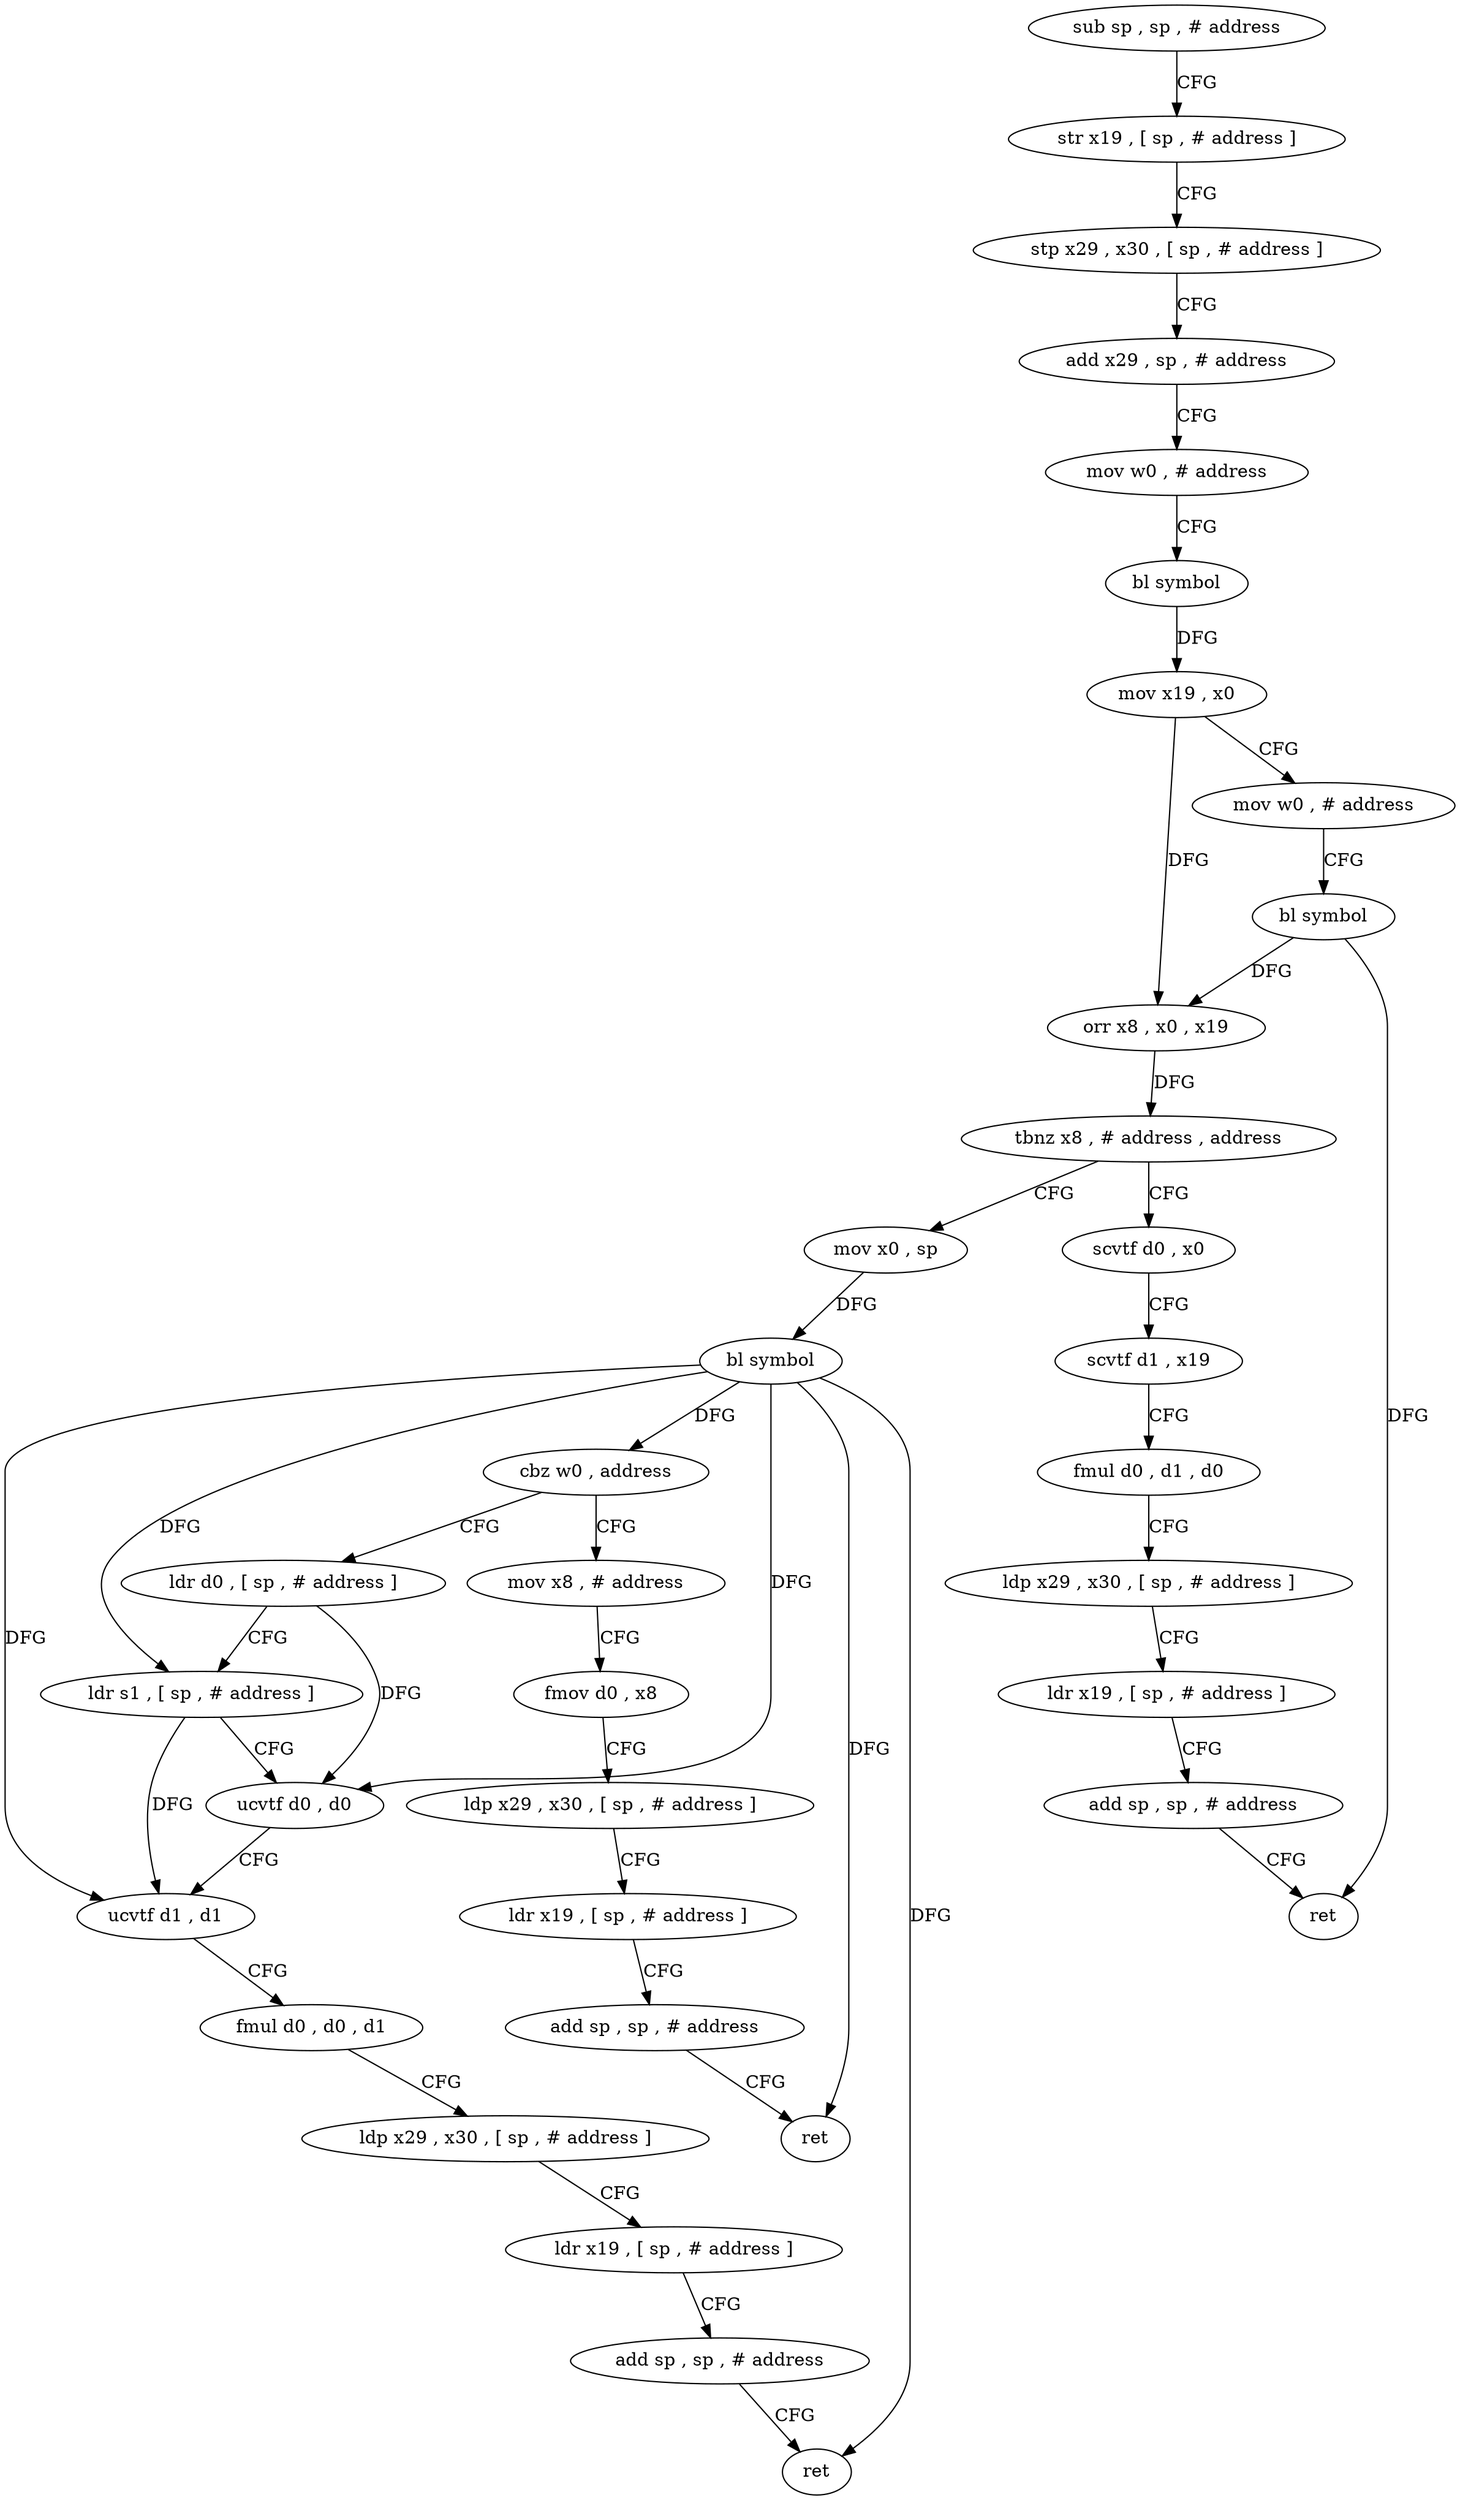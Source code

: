 digraph "func" {
"4213060" [label = "sub sp , sp , # address" ]
"4213064" [label = "str x19 , [ sp , # address ]" ]
"4213068" [label = "stp x29 , x30 , [ sp , # address ]" ]
"4213072" [label = "add x29 , sp , # address" ]
"4213076" [label = "mov w0 , # address" ]
"4213080" [label = "bl symbol" ]
"4213084" [label = "mov x19 , x0" ]
"4213088" [label = "mov w0 , # address" ]
"4213092" [label = "bl symbol" ]
"4213096" [label = "orr x8 , x0 , x19" ]
"4213100" [label = "tbnz x8 , # address , address" ]
"4213132" [label = "mov x0 , sp" ]
"4213104" [label = "scvtf d0 , x0" ]
"4213136" [label = "bl symbol" ]
"4213140" [label = "cbz w0 , address" ]
"4213168" [label = "ldr d0 , [ sp , # address ]" ]
"4213144" [label = "mov x8 , # address" ]
"4213108" [label = "scvtf d1 , x19" ]
"4213112" [label = "fmul d0 , d1 , d0" ]
"4213116" [label = "ldp x29 , x30 , [ sp , # address ]" ]
"4213120" [label = "ldr x19 , [ sp , # address ]" ]
"4213124" [label = "add sp , sp , # address" ]
"4213128" [label = "ret" ]
"4213172" [label = "ldr s1 , [ sp , # address ]" ]
"4213176" [label = "ucvtf d0 , d0" ]
"4213180" [label = "ucvtf d1 , d1" ]
"4213184" [label = "fmul d0 , d0 , d1" ]
"4213188" [label = "ldp x29 , x30 , [ sp , # address ]" ]
"4213192" [label = "ldr x19 , [ sp , # address ]" ]
"4213196" [label = "add sp , sp , # address" ]
"4213200" [label = "ret" ]
"4213148" [label = "fmov d0 , x8" ]
"4213152" [label = "ldp x29 , x30 , [ sp , # address ]" ]
"4213156" [label = "ldr x19 , [ sp , # address ]" ]
"4213160" [label = "add sp , sp , # address" ]
"4213164" [label = "ret" ]
"4213060" -> "4213064" [ label = "CFG" ]
"4213064" -> "4213068" [ label = "CFG" ]
"4213068" -> "4213072" [ label = "CFG" ]
"4213072" -> "4213076" [ label = "CFG" ]
"4213076" -> "4213080" [ label = "CFG" ]
"4213080" -> "4213084" [ label = "DFG" ]
"4213084" -> "4213088" [ label = "CFG" ]
"4213084" -> "4213096" [ label = "DFG" ]
"4213088" -> "4213092" [ label = "CFG" ]
"4213092" -> "4213096" [ label = "DFG" ]
"4213092" -> "4213128" [ label = "DFG" ]
"4213096" -> "4213100" [ label = "DFG" ]
"4213100" -> "4213132" [ label = "CFG" ]
"4213100" -> "4213104" [ label = "CFG" ]
"4213132" -> "4213136" [ label = "DFG" ]
"4213104" -> "4213108" [ label = "CFG" ]
"4213136" -> "4213140" [ label = "DFG" ]
"4213136" -> "4213200" [ label = "DFG" ]
"4213136" -> "4213164" [ label = "DFG" ]
"4213136" -> "4213176" [ label = "DFG" ]
"4213136" -> "4213172" [ label = "DFG" ]
"4213136" -> "4213180" [ label = "DFG" ]
"4213140" -> "4213168" [ label = "CFG" ]
"4213140" -> "4213144" [ label = "CFG" ]
"4213168" -> "4213172" [ label = "CFG" ]
"4213168" -> "4213176" [ label = "DFG" ]
"4213144" -> "4213148" [ label = "CFG" ]
"4213108" -> "4213112" [ label = "CFG" ]
"4213112" -> "4213116" [ label = "CFG" ]
"4213116" -> "4213120" [ label = "CFG" ]
"4213120" -> "4213124" [ label = "CFG" ]
"4213124" -> "4213128" [ label = "CFG" ]
"4213172" -> "4213176" [ label = "CFG" ]
"4213172" -> "4213180" [ label = "DFG" ]
"4213176" -> "4213180" [ label = "CFG" ]
"4213180" -> "4213184" [ label = "CFG" ]
"4213184" -> "4213188" [ label = "CFG" ]
"4213188" -> "4213192" [ label = "CFG" ]
"4213192" -> "4213196" [ label = "CFG" ]
"4213196" -> "4213200" [ label = "CFG" ]
"4213148" -> "4213152" [ label = "CFG" ]
"4213152" -> "4213156" [ label = "CFG" ]
"4213156" -> "4213160" [ label = "CFG" ]
"4213160" -> "4213164" [ label = "CFG" ]
}
